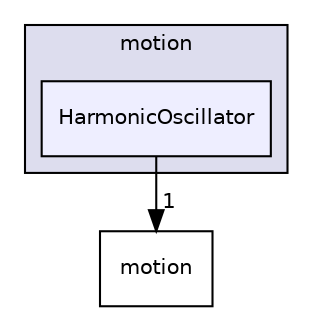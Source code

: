 digraph "/root/scrimmage/scrimmage/include/scrimmage/plugins/motion/HarmonicOscillator" {
  compound=true
  node [ fontsize="10", fontname="Helvetica"];
  edge [ labelfontsize="10", labelfontname="Helvetica"];
  subgraph clusterdir_accb3fd3c749527533ae278fdffb4d13 {
    graph [ bgcolor="#ddddee", pencolor="black", label="motion" fontname="Helvetica", fontsize="10", URL="dir_accb3fd3c749527533ae278fdffb4d13.html"]
  dir_8decd83046a35cb626a00029df145f63 [shape=box, label="HarmonicOscillator", style="filled", fillcolor="#eeeeff", pencolor="black", URL="dir_8decd83046a35cb626a00029df145f63.html"];
  }
  dir_225ac9950e75cf8b57b2a00ffecc8137 [shape=box label="motion" URL="dir_225ac9950e75cf8b57b2a00ffecc8137.html"];
  dir_8decd83046a35cb626a00029df145f63->dir_225ac9950e75cf8b57b2a00ffecc8137 [headlabel="1", labeldistance=1.5 headhref="dir_000113_000012.html"];
}
